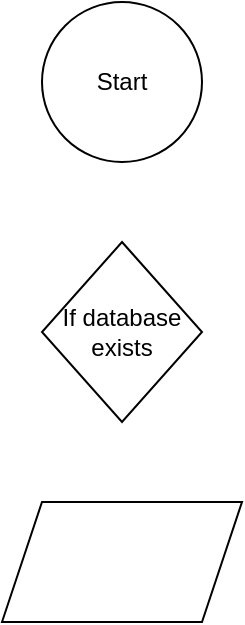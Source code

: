 <mxfile>
    <diagram id="uw21rSsYTOk4ssLZMWkU" name="Page-1">
        <mxGraphModel dx="621" dy="307" grid="1" gridSize="10" guides="1" tooltips="1" connect="1" arrows="1" fold="1" page="1" pageScale="1" pageWidth="850" pageHeight="1100" math="0" shadow="0">
            <root>
                <mxCell id="0"/>
                <mxCell id="1" parent="0"/>
                <mxCell id="6" value="Start" style="ellipse;whiteSpace=wrap;html=1;" vertex="1" parent="1">
                    <mxGeometry x="80" width="80" height="80" as="geometry"/>
                </mxCell>
                <mxCell id="8" value="If database exists" style="rhombus;whiteSpace=wrap;html=1;" vertex="1" parent="1">
                    <mxGeometry x="80" y="120" width="80" height="90" as="geometry"/>
                </mxCell>
                <mxCell id="9" value="" style="shape=parallelogram;perimeter=parallelogramPerimeter;whiteSpace=wrap;html=1;fixedSize=1;" vertex="1" parent="1">
                    <mxGeometry x="60" y="250" width="120" height="60" as="geometry"/>
                </mxCell>
            </root>
        </mxGraphModel>
    </diagram>
</mxfile>